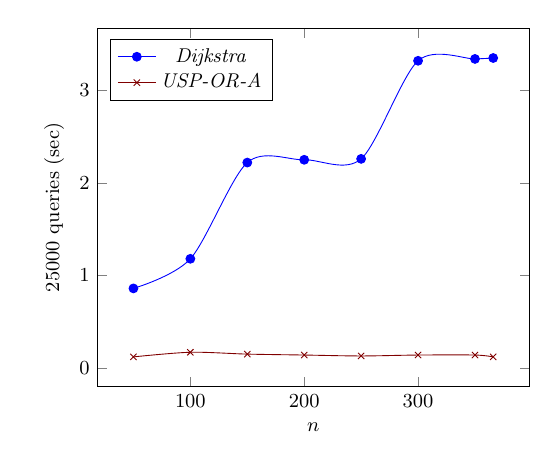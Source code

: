 \tikzstyle{textstyle}=[font=\fontsize{9}{9}\selectfont]
\begin{tikzpicture}[textstyle, scale=0.8]
    \begin{axis}[
        xlabel={$n$},
        ylabel={$25000$ queries (sec)},
		legend pos=north west
        ]
        
    \addplot[smooth,mark=*,color=blue] plot coordinates {
		(50,0.86)
		(100,1.18)
		(150,2.22)
		(200,2.25)
		(250,2.26)
		(300,3.32)
		(350,3.34)
		(366,3.35)
    };
    \addlegendentry{\textit{Dijkstra}}
    
    \addplot[smooth,mark=x,color=black!50!red] plot coordinates {
		(50,0.12)
		(100,0.17)
		(150,0.15)
		(200,0.14)
		(250,0.13)
		(300,0.14)
		(350,0.14)
		(366,0.12)
    };
    \addlegendentry{\textit{USP-OR-A}}
    
    \end{axis}
\end{tikzpicture}
